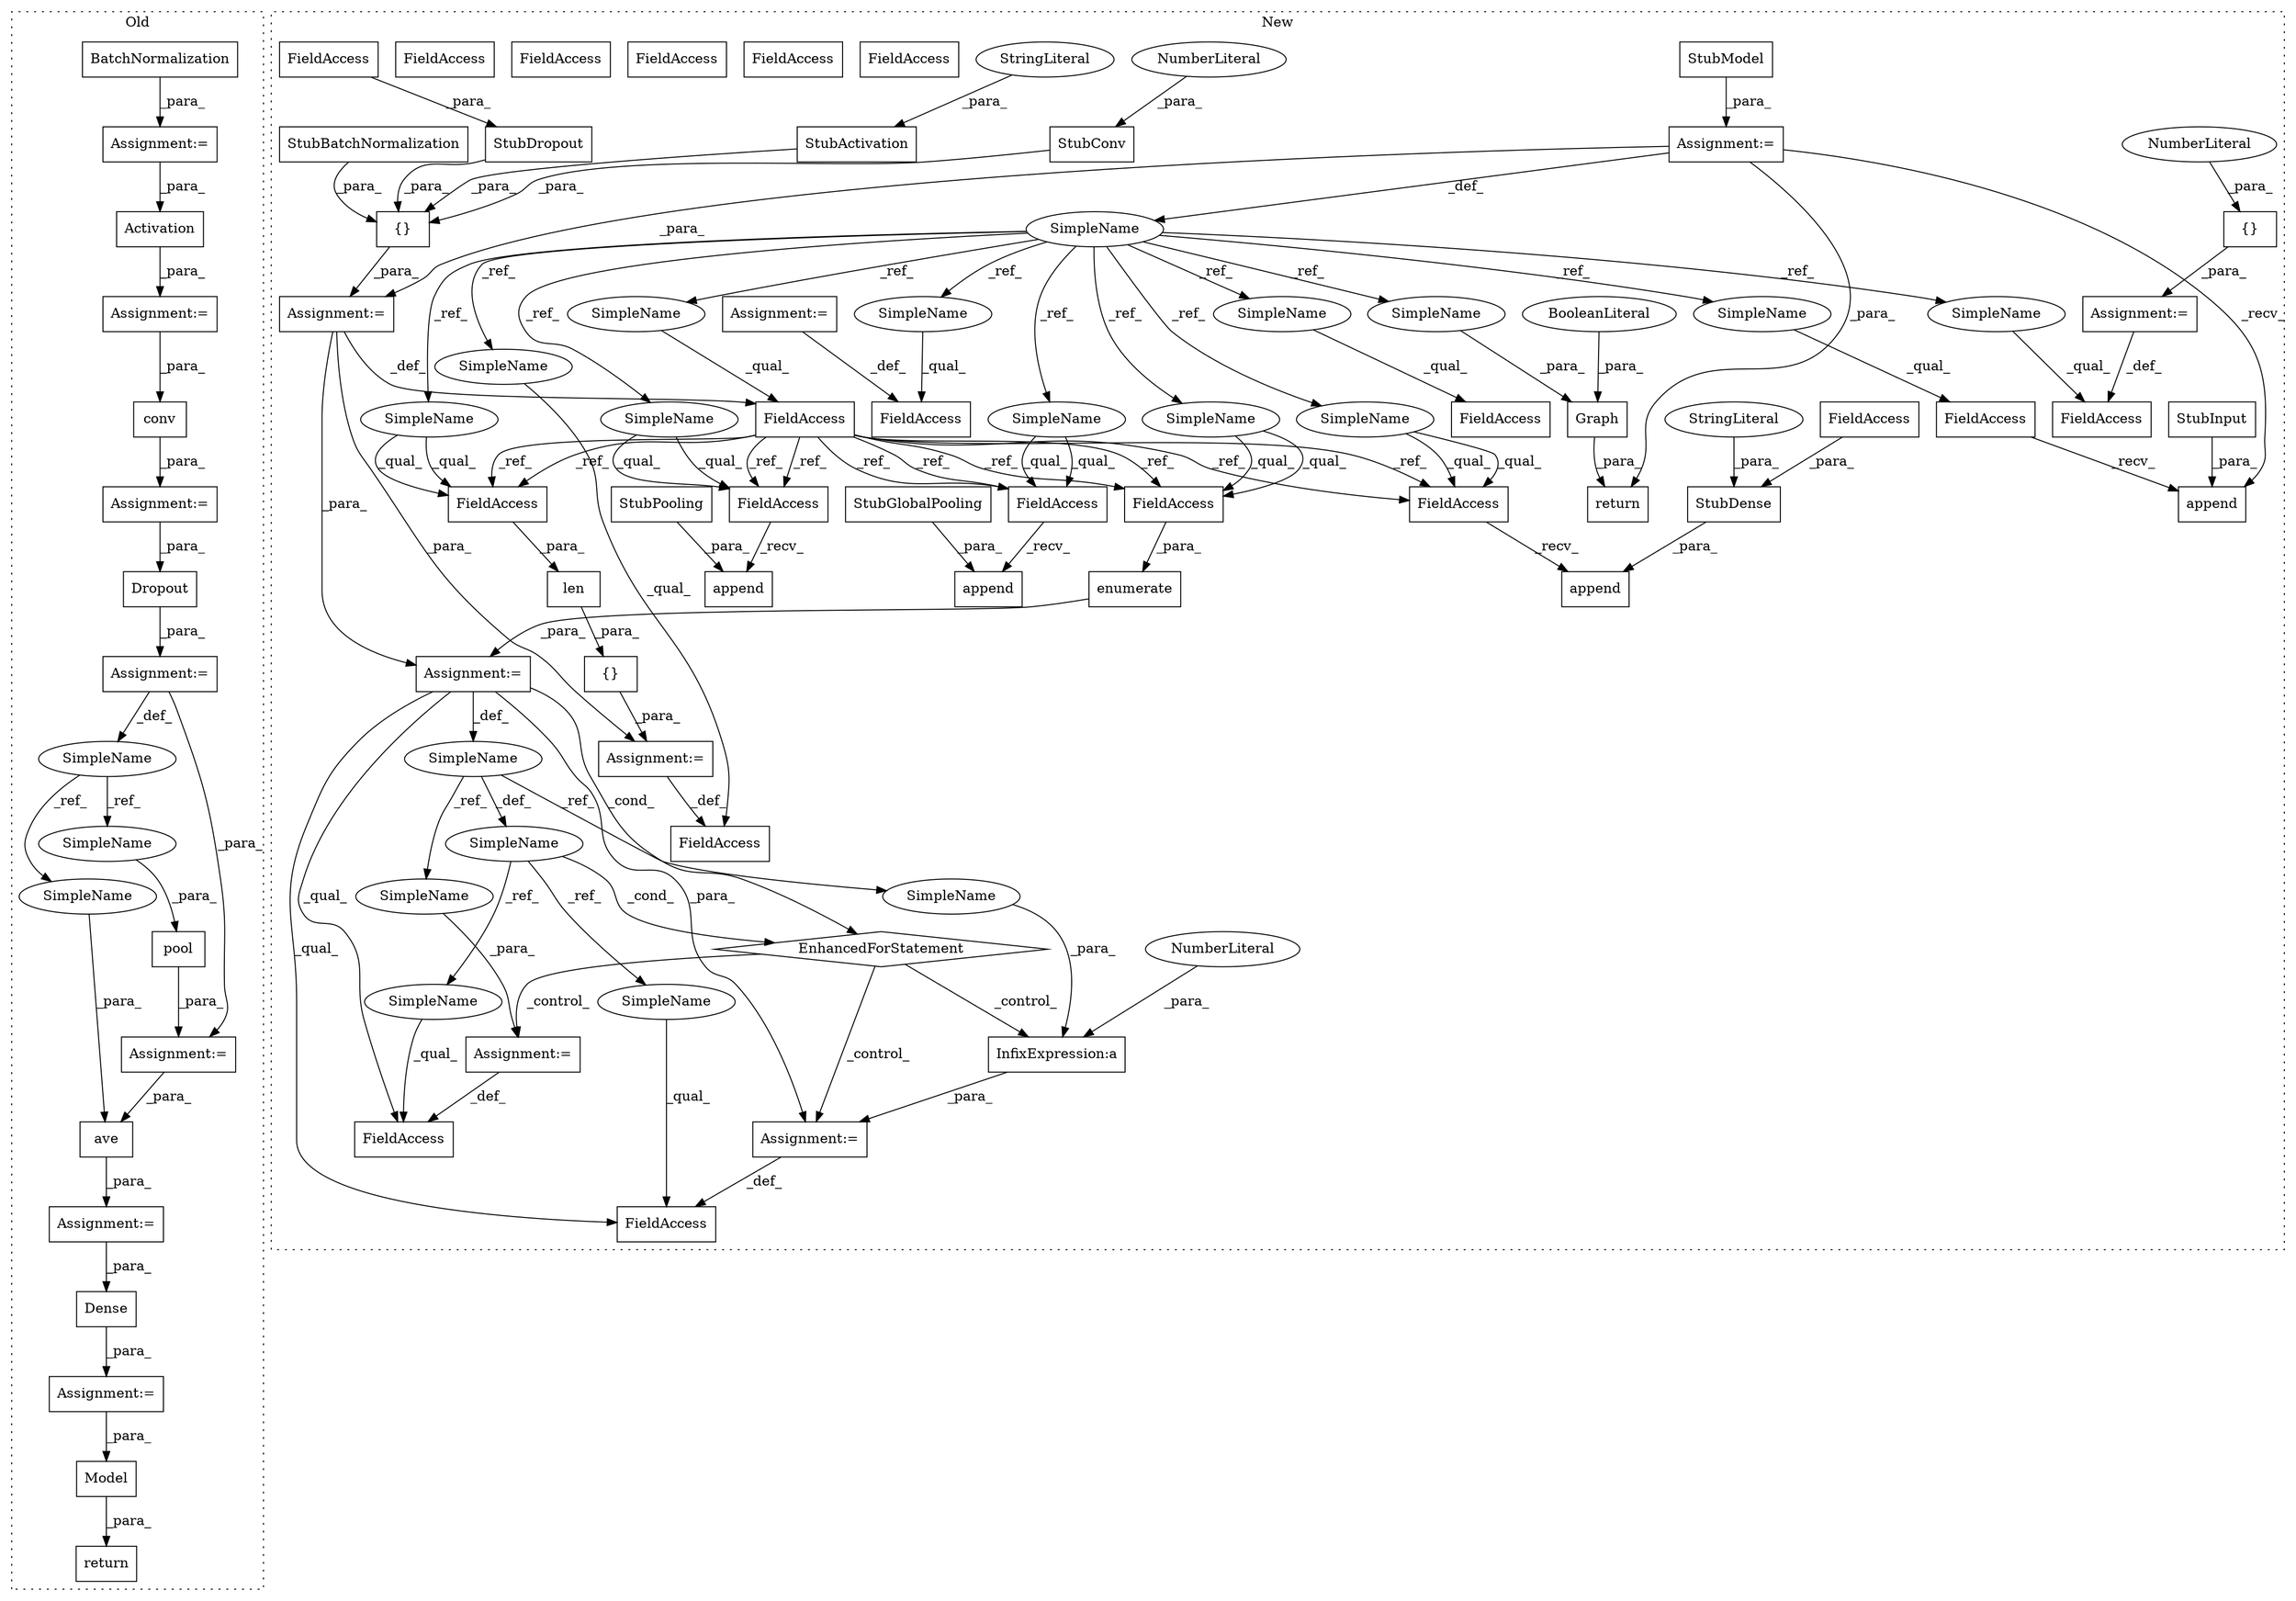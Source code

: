 digraph G {
subgraph cluster0 {
1 [label="Dropout" a="32" s="2570,2591" l="8,1" shape="box"];
3 [label="ave" a="32" s="2739,2756" l="4,1" shape="box"];
4 [label="Dense" a="32" s="2777,2796" l="6,1" shape="box"];
5 [label="SimpleName" a="42" s="2556" l="13" shape="ellipse"];
6 [label="pool" a="32" s="2686,2704" l="5,1" shape="box"];
8 [label="Model" a="32" s="2810,2842" l="6,1" shape="box"];
9 [label="Activation" a="32" s="2482,2506" l="11,1" shape="box"];
10 [label="conv" a="32" s="2529,2547" l="5,1" shape="box"];
12 [label="Assignment:=" a="7" s="2776" l="1" shape="box"];
13 [label="Assignment:=" a="7" s="2569" l="1" shape="box"];
14 [label="Assignment:=" a="7" s="2426" l="1" shape="box"];
15 [label="Assignment:=" a="7" s="2528" l="1" shape="box"];
16 [label="Assignment:=" a="7" s="2685" l="1" shape="box"];
17 [label="Assignment:=" a="7" s="2738" l="1" shape="box"];
18 [label="Assignment:=" a="7" s="2481" l="1" shape="box"];
31 [label="BatchNormalization" a="32" s="2427,2459" l="19,1" shape="box"];
69 [label="return" a="41" s="2803" l="7" shape="box"];
81 [label="SimpleName" a="42" s="2743" l="13" shape="ellipse"];
82 [label="SimpleName" a="42" s="2691" l="13" shape="ellipse"];
label = "Old";
style="dotted";
}
subgraph cluster1 {
2 [label="StubDense" a="32" s="3197,3231" l="10,1" shape="box"];
7 [label="FieldAccess" a="22" s="3207" l="14" shape="box"];
11 [label="StringLiteral" a="45" s="3222" l="9" shape="ellipse"];
19 [label="append" a="32" s="3190,3232" l="7,1" shape="box"];
20 [label="{}" a="4" s="2872,2989" l="1,1" shape="box"];
21 [label="InfixExpression:a" a="27" s="3451" l="3" shape="box"];
22 [label="NumberLiteral" a="34" s="3454" l="1" shape="ellipse"];
23 [label="StubConv" a="32" s="2921,2948" l="9,1" shape="box"];
24 [label="NumberLiteral" a="34" s="2942" l="1" shape="ellipse"];
25 [label="{}" a="4" s="3270,3288" l="1,1" shape="box"];
26 [label="SimpleName" a="42" s="3366" l="5" shape="ellipse"];
27 [label="EnhancedForStatement" a="70" s="3295,3397" l="67,2" shape="diamond"];
28 [label="StubActivation" a="32" s="2898,2919" l="15,1" shape="box"];
29 [label="StubModel" a="32" s="2636" l="11" shape="box"];
30 [label="StringLiteral" a="45" s="2913" l="6" shape="ellipse"];
32 [label="Graph" a="32" s="3475,3492" l="6,1" shape="box"];
33 [label="BooleanLiteral" a="9" s="3487" l="5" shape="ellipse"];
34 [label="SimpleName" a="42" s="2630" l="5" shape="ellipse"];
35 [label="FieldAccess" a="22" s="2849" l="12" shape="box"];
36 [label="len" a="32" s="3271,3287" l="4,1" shape="box"];
37 [label="FieldAccess" a="22" s="3275" l="12" shape="box"];
38 [label="FieldAccess" a="22" s="3239" l="13" shape="box"];
39 [label="FieldAccess" a="22" s="3432" l="12" shape="box"];
40 [label="FieldAccess" a="22" s="3128" l="12" shape="box"];
41 [label="FieldAccess" a="22" s="3407" l="11" shape="box"];
42 [label="FieldAccess" a="22" s="3384" l="12" shape="box"];
43 [label="FieldAccess" a="22" s="3070" l="12" shape="box"];
44 [label="FieldAccess" a="22" s="2693" l="12" shape="box"];
45 [label="{}" a="4" s="2715,2717" l="1,1" shape="box"];
46 [label="NumberLiteral" a="34" s="2716" l="1" shape="ellipse"];
47 [label="FieldAccess" a="22" s="3177" l="12" shape="box"];
48 [label="FieldAccess" a="22" s="2653" l="17" shape="box"];
49 [label="FieldAccess" a="22" s="2849" l="12" shape="box"];
50 [label="FieldAccess" a="22" s="2724" l="12" shape="box"];
51 [label="StubDropout" a="32" s="2950,2988" l="12,1" shape="box"];
52 [label="FieldAccess" a="22" s="2962" l="26" shape="box"];
53 [label="StubBatchNormalization" a="32" s="2873" l="24" shape="box"];
54 [label="enumerate" a="32" s="3374,3396" l="10,1" shape="box"];
55 [label="SimpleName" a="42" s="3352" l="5" shape="ellipse"];
56 [label="Assignment:=" a="7" s="3418" l="1" shape="box"];
57 [label="Assignment:=" a="7" s="3295,3397" l="67,2" shape="box"];
58 [label="Assignment:=" a="7" s="2635" l="1" shape="box"];
59 [label="Assignment:=" a="7" s="3252" l="1" shape="box"];
60 [label="Assignment:=" a="7" s="2670" l="1" shape="box"];
61 [label="Assignment:=" a="7" s="2705" l="1" shape="box"];
62 [label="Assignment:=" a="7" s="3444" l="1" shape="box"];
63 [label="Assignment:=" a="7" s="2861" l="2" shape="box"];
64 [label="return" a="41" s="3468" l="7" shape="box"];
65 [label="append" a="32" s="2737,2755" l="7,1" shape="box"];
66 [label="StubInput" a="32" s="2744" l="11" shape="box"];
67 [label="append" a="32" s="3141,3170" l="7,1" shape="box"];
68 [label="StubGlobalPooling" a="32" s="3148,3169" l="18,1" shape="box"];
70 [label="append" a="32" s="3083,3107" l="7,1" shape="box"];
71 [label="StubPooling" a="32" s="3090,3106" l="12,1" shape="box"];
72 [label="SimpleName" a="42" s="3432" l="5" shape="ellipse"];
73 [label="SimpleName" a="42" s="3407" l="5" shape="ellipse"];
74 [label="FieldAccess" a="22" s="3177" l="12" shape="box"];
75 [label="FieldAccess" a="22" s="3128" l="12" shape="box"];
76 [label="FieldAccess" a="22" s="3384" l="12" shape="box"];
77 [label="FieldAccess" a="22" s="3275" l="12" shape="box"];
78 [label="FieldAccess" a="22" s="3070" l="12" shape="box"];
79 [label="SimpleName" a="42" s="3419" l="5" shape="ellipse"];
80 [label="SimpleName" a="42" s="3446" l="5" shape="ellipse"];
83 [label="SimpleName" a="42" s="2693" l="5" shape="ellipse"];
84 [label="SimpleName" a="42" s="3177" l="5" shape="ellipse"];
85 [label="SimpleName" a="42" s="3481" l="5" shape="ellipse"];
86 [label="SimpleName" a="42" s="2653" l="5" shape="ellipse"];
87 [label="SimpleName" a="42" s="3384" l="5" shape="ellipse"];
88 [label="SimpleName" a="42" s="3239" l="5" shape="ellipse"];
89 [label="SimpleName" a="42" s="2849" l="5" shape="ellipse"];
90 [label="SimpleName" a="42" s="3128" l="5" shape="ellipse"];
91 [label="SimpleName" a="42" s="3275" l="5" shape="ellipse"];
92 [label="SimpleName" a="42" s="2724" l="5" shape="ellipse"];
93 [label="SimpleName" a="42" s="3070" l="5" shape="ellipse"];
94 [label="SimpleName" a="42" s="2849" l="5" shape="ellipse"];
label = "New";
style="dotted";
}
1 -> 13 [label="_para_"];
2 -> 19 [label="_para_"];
3 -> 17 [label="_para_"];
4 -> 12 [label="_para_"];
5 -> 82 [label="_ref_"];
5 -> 81 [label="_ref_"];
6 -> 16 [label="_para_"];
7 -> 2 [label="_para_"];
8 -> 69 [label="_para_"];
9 -> 18 [label="_para_"];
10 -> 15 [label="_para_"];
11 -> 2 [label="_para_"];
12 -> 8 [label="_para_"];
13 -> 16 [label="_para_"];
13 -> 5 [label="_def_"];
14 -> 9 [label="_para_"];
15 -> 1 [label="_para_"];
16 -> 3 [label="_para_"];
17 -> 4 [label="_para_"];
18 -> 10 [label="_para_"];
20 -> 63 [label="_para_"];
21 -> 62 [label="_para_"];
22 -> 21 [label="_para_"];
23 -> 20 [label="_para_"];
24 -> 23 [label="_para_"];
25 -> 59 [label="_para_"];
26 -> 73 [label="_ref_"];
26 -> 72 [label="_ref_"];
26 -> 27 [label="_cond_"];
27 -> 62 [label="_control_"];
27 -> 21 [label="_control_"];
27 -> 56 [label="_control_"];
28 -> 20 [label="_para_"];
29 -> 58 [label="_para_"];
30 -> 28 [label="_para_"];
31 -> 14 [label="_para_"];
32 -> 64 [label="_para_"];
33 -> 32 [label="_para_"];
34 -> 90 [label="_ref_"];
34 -> 85 [label="_ref_"];
34 -> 83 [label="_ref_"];
34 -> 91 [label="_ref_"];
34 -> 84 [label="_ref_"];
34 -> 87 [label="_ref_"];
34 -> 89 [label="_ref_"];
34 -> 93 [label="_ref_"];
34 -> 94 [label="_ref_"];
34 -> 92 [label="_ref_"];
34 -> 86 [label="_ref_"];
34 -> 88 [label="_ref_"];
35 -> 76 [label="_ref_"];
35 -> 77 [label="_ref_"];
35 -> 77 [label="_ref_"];
35 -> 76 [label="_ref_"];
35 -> 78 [label="_ref_"];
35 -> 78 [label="_ref_"];
35 -> 74 [label="_ref_"];
35 -> 74 [label="_ref_"];
35 -> 75 [label="_ref_"];
35 -> 75 [label="_ref_"];
36 -> 25 [label="_para_"];
45 -> 61 [label="_para_"];
46 -> 45 [label="_para_"];
50 -> 65 [label="_recv_"];
51 -> 20 [label="_para_"];
52 -> 51 [label="_para_"];
53 -> 20 [label="_para_"];
54 -> 57 [label="_para_"];
55 -> 80 [label="_ref_"];
55 -> 79 [label="_ref_"];
55 -> 26 [label="_def_"];
56 -> 41 [label="_def_"];
57 -> 55 [label="_def_"];
57 -> 62 [label="_para_"];
57 -> 41 [label="_qual_"];
57 -> 39 [label="_qual_"];
57 -> 27 [label="_cond_"];
58 -> 65 [label="_recv_"];
58 -> 64 [label="_para_"];
58 -> 63 [label="_para_"];
58 -> 34 [label="_def_"];
59 -> 38 [label="_def_"];
60 -> 48 [label="_def_"];
61 -> 44 [label="_def_"];
62 -> 39 [label="_def_"];
63 -> 59 [label="_para_"];
63 -> 35 [label="_def_"];
63 -> 57 [label="_para_"];
66 -> 65 [label="_para_"];
68 -> 67 [label="_para_"];
71 -> 70 [label="_para_"];
72 -> 39 [label="_qual_"];
73 -> 41 [label="_qual_"];
74 -> 19 [label="_recv_"];
75 -> 67 [label="_recv_"];
76 -> 54 [label="_para_"];
77 -> 36 [label="_para_"];
78 -> 70 [label="_recv_"];
79 -> 56 [label="_para_"];
80 -> 21 [label="_para_"];
81 -> 3 [label="_para_"];
82 -> 6 [label="_para_"];
83 -> 44 [label="_qual_"];
84 -> 74 [label="_qual_"];
84 -> 74 [label="_qual_"];
85 -> 32 [label="_para_"];
86 -> 48 [label="_qual_"];
87 -> 76 [label="_qual_"];
87 -> 76 [label="_qual_"];
88 -> 38 [label="_qual_"];
89 -> 49 [label="_qual_"];
90 -> 75 [label="_qual_"];
90 -> 75 [label="_qual_"];
91 -> 77 [label="_qual_"];
91 -> 77 [label="_qual_"];
92 -> 50 [label="_qual_"];
93 -> 78 [label="_qual_"];
93 -> 78 [label="_qual_"];
94 -> 35 [label="_qual_"];
}